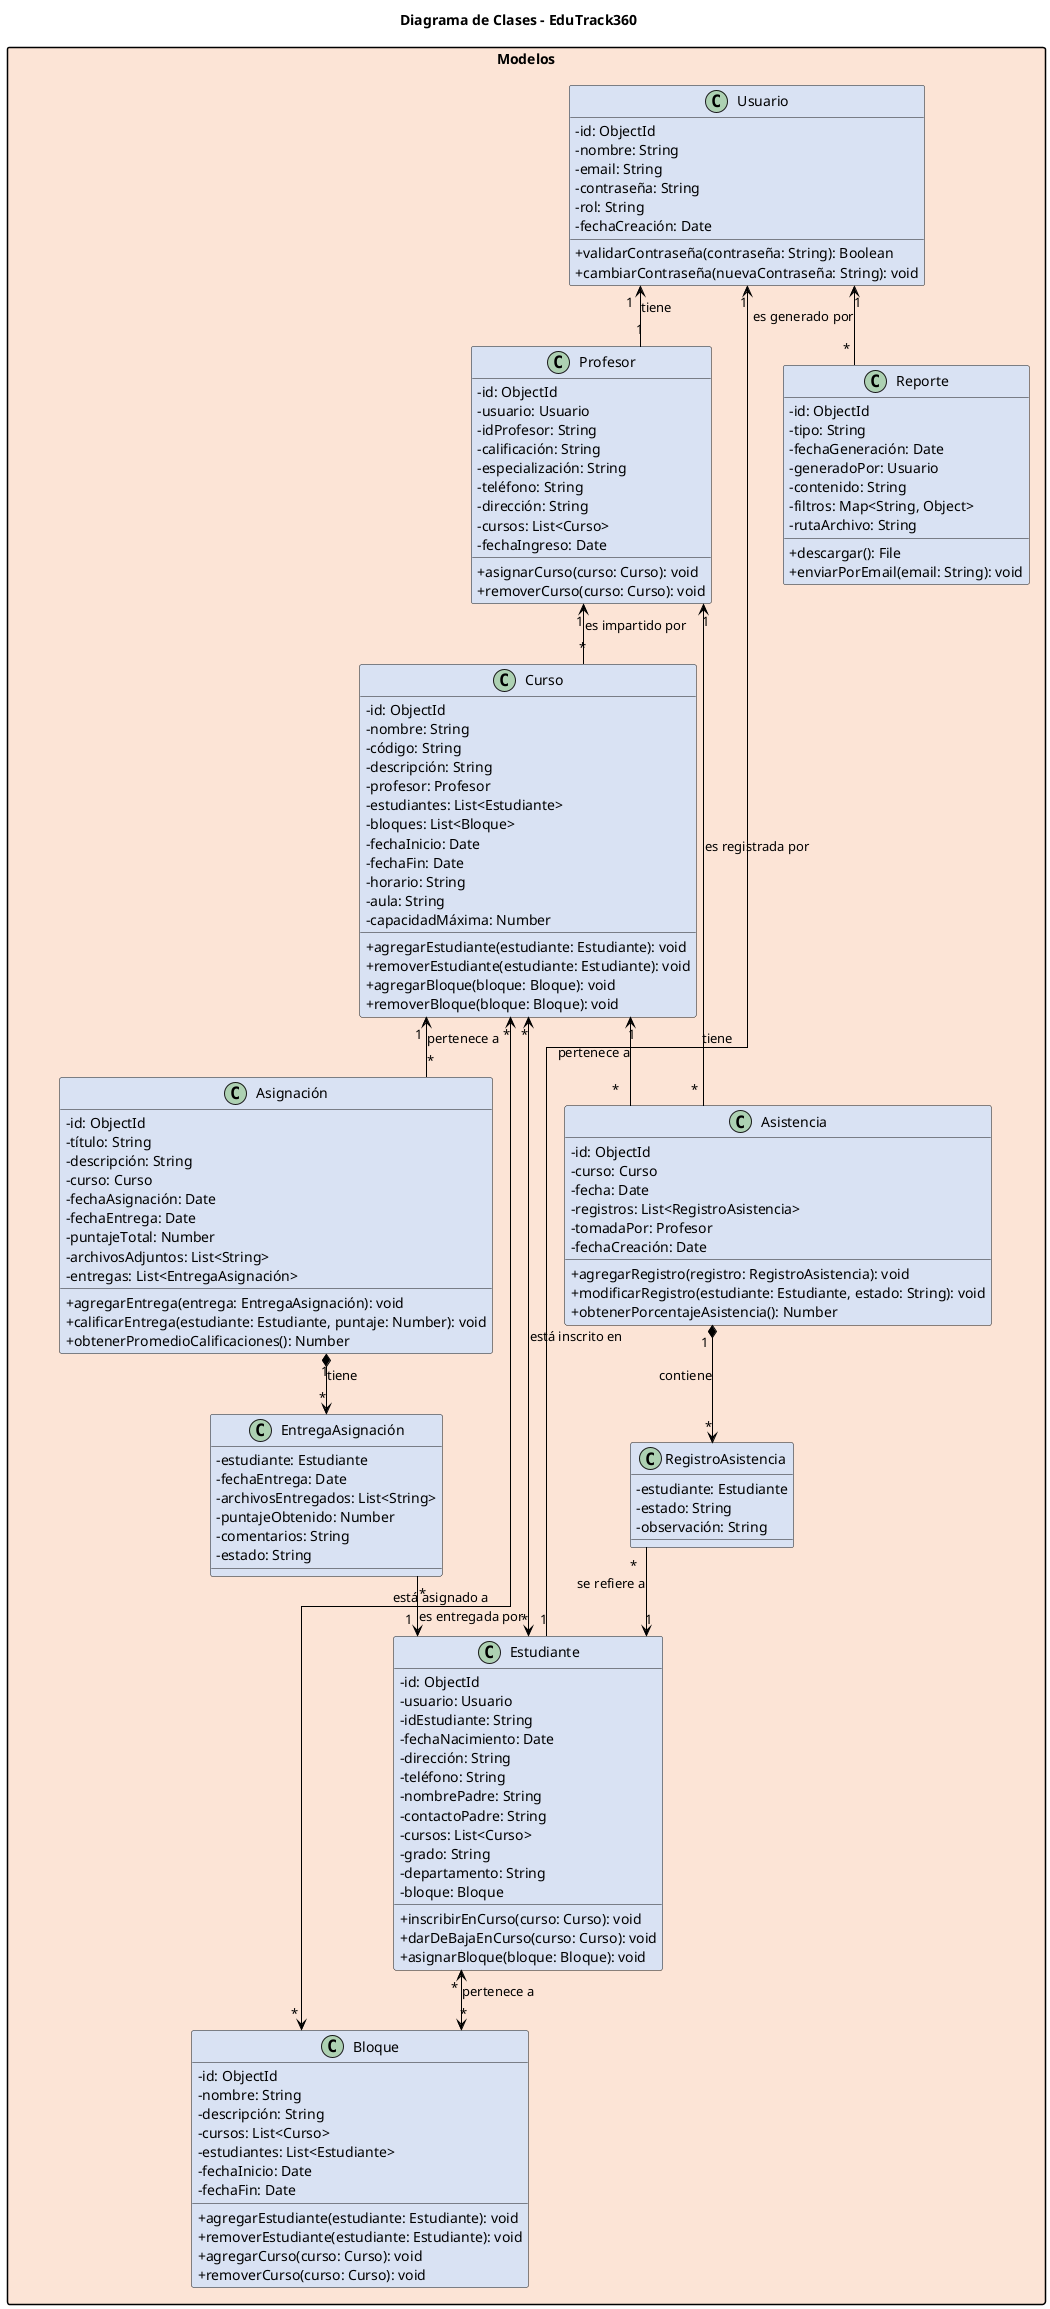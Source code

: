 @startuml DiagramaClases
skinparam classAttributeIconSize 0
skinparam shadowing false
skinparam monochrome false
skinparam linetype ortho
skinparam packageStyle rectangle
skinparam classBackgroundColor #D9E2F3
skinparam packageBackgroundColor #FCE4D6
skinparam arrowColor #000000
skinparam stereotypeCBackgroundColor #E2F0D9

title Diagrama de Clases - EduTrack360

package "Modelos" {
  class Usuario {
    -id: ObjectId
    -nombre: String
    -email: String
    -contraseña: String
    -rol: String
    -fechaCreación: Date
    +validarContraseña(contraseña: String): Boolean
    +cambiarContraseña(nuevaContraseña: String): void
  }
  
  class Profesor {
    -id: ObjectId
    -usuario: Usuario
    -idProfesor: String
    -calificación: String
    -especialización: String
    -teléfono: String
    -dirección: String
    -cursos: List<Curso>
    -fechaIngreso: Date
    +asignarCurso(curso: Curso): void
    +removerCurso(curso: Curso): void
  }
  
  class Estudiante {
    -id: ObjectId
    -usuario: Usuario
    -idEstudiante: String
    -fechaNacimiento: Date
    -dirección: String
    -teléfono: String
    -nombrePadre: String
    -contactoPadre: String
    -cursos: List<Curso>
    -grado: String
    -departamento: String
    -bloque: Bloque
    +inscribirEnCurso(curso: Curso): void
    +darDeBajaEnCurso(curso: Curso): void
    +asignarBloque(bloque: Bloque): void
  }
  
  class Curso {
    -id: ObjectId
    -nombre: String
    -código: String
    -descripción: String
    -profesor: Profesor
    -estudiantes: List<Estudiante>
    -bloques: List<Bloque>
    -fechaInicio: Date
    -fechaFin: Date
    -horario: String
    -aula: String
    -capacidadMáxima: Number
    +agregarEstudiante(estudiante: Estudiante): void
    +removerEstudiante(estudiante: Estudiante): void
    +agregarBloque(bloque: Bloque): void
    +removerBloque(bloque: Bloque): void
  }
  
  class Bloque {
    -id: ObjectId
    -nombre: String
    -descripción: String
    -cursos: List<Curso>
    -estudiantes: List<Estudiante>
    -fechaInicio: Date
    -fechaFin: Date
    +agregarEstudiante(estudiante: Estudiante): void
    +removerEstudiante(estudiante: Estudiante): void
    +agregarCurso(curso: Curso): void
    +removerCurso(curso: Curso): void
  }
  
  class Asistencia {
    -id: ObjectId
    -curso: Curso
    -fecha: Date
    -registros: List<RegistroAsistencia>
    -tomadaPor: Profesor
    -fechaCreación: Date
    +agregarRegistro(registro: RegistroAsistencia): void
    +modificarRegistro(estudiante: Estudiante, estado: String): void
    +obtenerPorcentajeAsistencia(): Number
  }
  
  class RegistroAsistencia {
    -estudiante: Estudiante
    -estado: String
    -observación: String
  }
  
  class Asignación {
    -id: ObjectId
    -título: String
    -descripción: String
    -curso: Curso
    -fechaAsignación: Date
    -fechaEntrega: Date
    -puntajeTotal: Number
    -archivosAdjuntos: List<String>
    -entregas: List<EntregaAsignación>
    +agregarEntrega(entrega: EntregaAsignación): void
    +calificarEntrega(estudiante: Estudiante, puntaje: Number): void
    +obtenerPromedioCalificaciones(): Number
  }
  
  class EntregaAsignación {
    -estudiante: Estudiante
    -fechaEntrega: Date
    -archivosEntregados: List<String>
    -puntajeObtenido: Number
    -comentarios: String
    -estado: String
  }
  
  class Reporte {
    -id: ObjectId
    -tipo: String
    -fechaGeneración: Date
    -generadoPor: Usuario
    -contenido: String
    -filtros: Map<String, Object>
    -rutaArchivo: String
    +descargar(): File
    +enviarPorEmail(email: String): void
  }
}

' Relaciones
Usuario "1" <-- "1" Profesor : tiene
Usuario "1" <-- "1" Estudiante : tiene
Profesor "1" <-- "*" Curso : es impartido por
Curso "*" <--> "*" Estudiante : está inscrito en
Curso "*" <--> "*" Bloque : está asignado a
Estudiante "*" <--> "*" Bloque : pertenece a
Curso "1" <-- "*" Asistencia : pertenece a
Profesor "1" <-- "*" Asistencia : es registrada por
Asistencia "1" *--> "*" RegistroAsistencia : contiene
RegistroAsistencia "*" --> "1" Estudiante : se refiere a
Curso "1" <-- "*" Asignación : pertenece a
Asignación "1" *--> "*" EntregaAsignación : tiene
EntregaAsignación "*" --> "1" Estudiante : es entregada por
Usuario "1" <-- "*" Reporte : es generado por

@enduml
